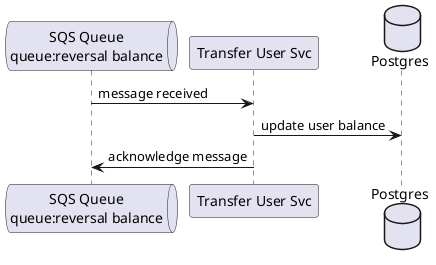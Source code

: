 @startuml
queue       "SQS Queue\nqueue:reversal balance" as SQS
participant "Transfer User Svc" as svc
database    Postgres    as pg

SQS -> svc: message received

svc -> pg: update user balance

svc -> SQS: acknowledge message

@enduml